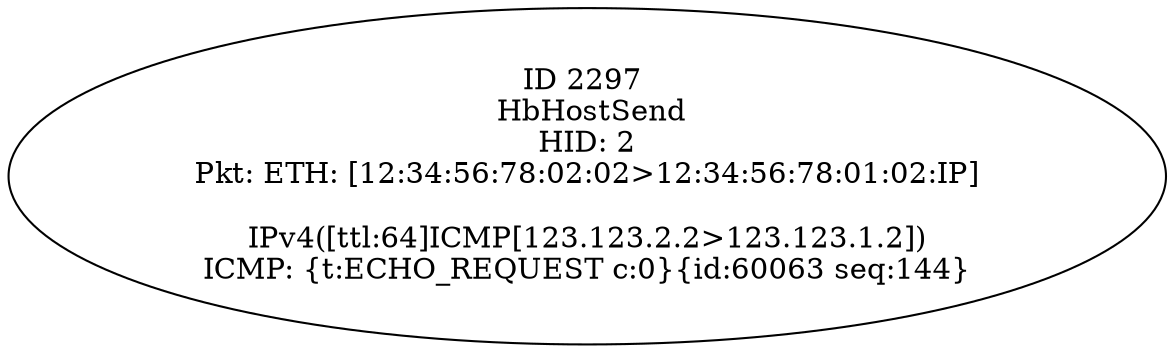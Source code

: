 strict digraph G {
2297 [shape=oval, event=<hb_events.HbHostSend object at 0x10f1aa290>, label="ID 2297 
 HbHostSend
HID: 2
Pkt: ETH: [12:34:56:78:02:02>12:34:56:78:01:02:IP]

IPv4([ttl:64]ICMP[123.123.2.2>123.123.1.2])
ICMP: {t:ECHO_REQUEST c:0}{id:60063 seq:144}"];
}
